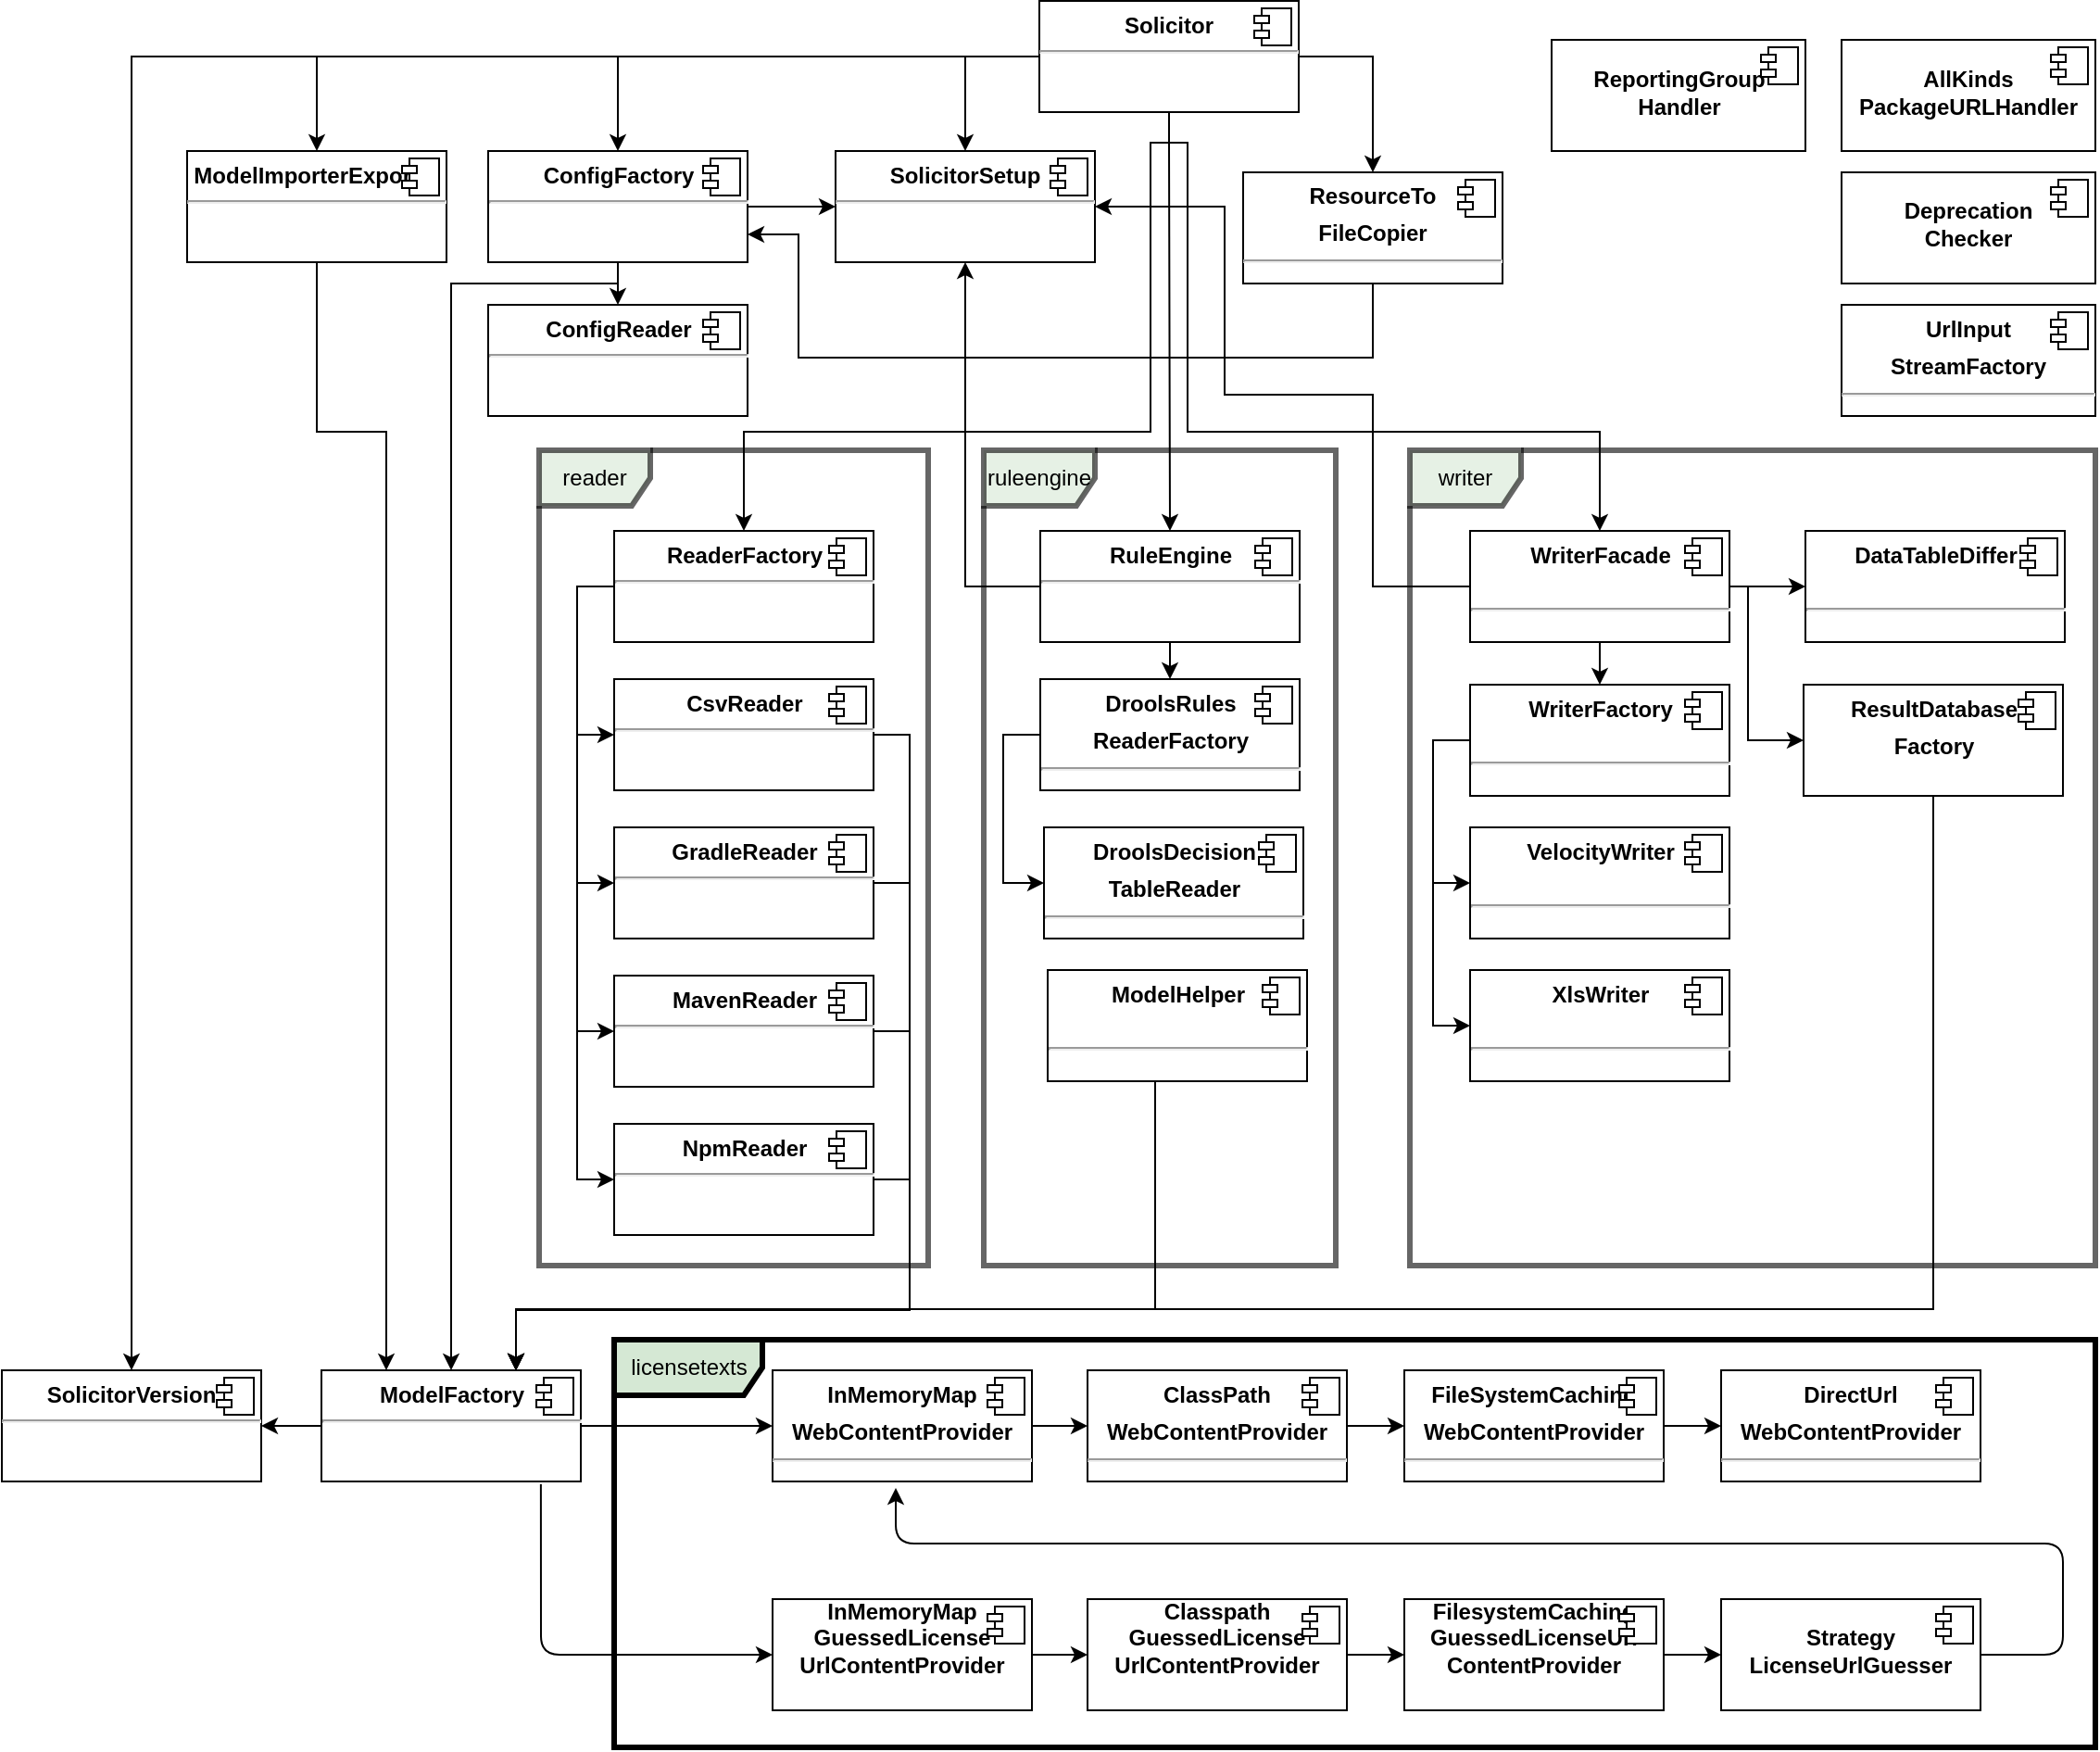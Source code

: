 <mxfile version="24.7.8">
  <diagram id="d-dk45kshJez7QyFLIaU" name="Page-1">
    <mxGraphModel dx="1434" dy="836" grid="1" gridSize="10" guides="1" tooltips="1" connect="1" arrows="1" fold="1" page="1" pageScale="1" pageWidth="1169" pageHeight="827" math="0" shadow="0">
      <root>
        <mxCell id="0" />
        <mxCell id="1" parent="0" />
        <mxCell id="Q7E9GpuZRZKX_aVkgj14-14" value="licensetexts" style="shape=umlFrame;whiteSpace=wrap;html=1;strokeWidth=3;width=80;height=30;fillColor=#D5E8D4" parent="1" vertex="1">
          <mxGeometry x="350.5" y="730" width="799.5" height="220" as="geometry" />
        </mxCell>
        <mxCell id="g61Bc657mv9JkBtAd2AT-109" value="ruleengine" style="shape=umlFrame;whiteSpace=wrap;html=1;fillColor=#D5E8D4;opacity=60;strokeWidth=3;" parent="1" vertex="1">
          <mxGeometry x="550" y="250" width="190" height="440" as="geometry" />
        </mxCell>
        <mxCell id="g61Bc657mv9JkBtAd2AT-108" value="reader" style="shape=umlFrame;whiteSpace=wrap;html=1;fillColor=#D5E8D4;opacity=60;strokeWidth=3;" parent="1" vertex="1">
          <mxGeometry x="310" y="250" width="210" height="440" as="geometry" />
        </mxCell>
        <mxCell id="g61Bc657mv9JkBtAd2AT-72" style="edgeStyle=orthogonalEdgeStyle;rounded=0;orthogonalLoop=1;jettySize=auto;html=1;" parent="1" source="g61Bc657mv9JkBtAd2AT-1" target="g61Bc657mv9JkBtAd2AT-19" edge="1">
          <mxGeometry relative="1" as="geometry" />
        </mxCell>
        <mxCell id="g61Bc657mv9JkBtAd2AT-74" style="edgeStyle=orthogonalEdgeStyle;rounded=0;orthogonalLoop=1;jettySize=auto;html=1;" parent="1" source="g61Bc657mv9JkBtAd2AT-1" target="g61Bc657mv9JkBtAd2AT-9" edge="1">
          <mxGeometry relative="1" as="geometry">
            <Array as="points">
              <mxPoint x="760" y="38" />
            </Array>
          </mxGeometry>
        </mxCell>
        <mxCell id="g61Bc657mv9JkBtAd2AT-75" style="edgeStyle=orthogonalEdgeStyle;rounded=0;orthogonalLoop=1;jettySize=auto;html=1;exitX=0.5;exitY=1;exitDx=0;exitDy=0;entryX=0.5;entryY=0;entryDx=0;entryDy=0;" parent="1" source="g61Bc657mv9JkBtAd2AT-1" target="g61Bc657mv9JkBtAd2AT-54" edge="1">
          <mxGeometry relative="1" as="geometry">
            <Array as="points">
              <mxPoint x="660" y="84" />
              <mxPoint x="660" y="240" />
              <mxPoint x="883" y="240" />
            </Array>
          </mxGeometry>
        </mxCell>
        <mxCell id="g61Bc657mv9JkBtAd2AT-76" style="edgeStyle=orthogonalEdgeStyle;rounded=0;orthogonalLoop=1;jettySize=auto;html=1;exitX=0.5;exitY=1;exitDx=0;exitDy=0;entryX=0.5;entryY=0;entryDx=0;entryDy=0;" parent="1" source="g61Bc657mv9JkBtAd2AT-1" target="g61Bc657mv9JkBtAd2AT-38" edge="1">
          <mxGeometry relative="1" as="geometry">
            <Array as="points">
              <mxPoint x="651" y="84" />
            </Array>
          </mxGeometry>
        </mxCell>
        <mxCell id="g61Bc657mv9JkBtAd2AT-78" style="edgeStyle=orthogonalEdgeStyle;rounded=0;orthogonalLoop=1;jettySize=auto;html=1;exitX=0;exitY=0.5;exitDx=0;exitDy=0;entryX=0.5;entryY=0;entryDx=0;entryDy=0;" parent="1" source="g61Bc657mv9JkBtAd2AT-1" target="g61Bc657mv9JkBtAd2AT-5" edge="1">
          <mxGeometry relative="1" as="geometry">
            <Array as="points">
              <mxPoint x="90" y="38" />
            </Array>
          </mxGeometry>
        </mxCell>
        <mxCell id="g61Bc657mv9JkBtAd2AT-79" style="edgeStyle=orthogonalEdgeStyle;rounded=0;orthogonalLoop=1;jettySize=auto;html=1;exitX=0;exitY=0.5;exitDx=0;exitDy=0;" parent="1" source="g61Bc657mv9JkBtAd2AT-1" target="g61Bc657mv9JkBtAd2AT-21" edge="1">
          <mxGeometry relative="1" as="geometry" />
        </mxCell>
        <mxCell id="g61Bc657mv9JkBtAd2AT-80" style="edgeStyle=orthogonalEdgeStyle;rounded=0;orthogonalLoop=1;jettySize=auto;html=1;exitX=0;exitY=0.5;exitDx=0;exitDy=0;entryX=0.5;entryY=0;entryDx=0;entryDy=0;" parent="1" source="g61Bc657mv9JkBtAd2AT-1" target="g61Bc657mv9JkBtAd2AT-3" edge="1">
          <mxGeometry relative="1" as="geometry" />
        </mxCell>
        <mxCell id="g61Bc657mv9JkBtAd2AT-81" style="edgeStyle=orthogonalEdgeStyle;rounded=0;orthogonalLoop=1;jettySize=auto;html=1;exitX=0.5;exitY=1;exitDx=0;exitDy=0;entryX=0.5;entryY=0;entryDx=0;entryDy=0;" parent="1" source="g61Bc657mv9JkBtAd2AT-1" target="g61Bc657mv9JkBtAd2AT-26" edge="1">
          <mxGeometry relative="1" as="geometry">
            <Array as="points">
              <mxPoint x="640" y="84" />
              <mxPoint x="640" y="240" />
              <mxPoint x="421" y="240" />
            </Array>
          </mxGeometry>
        </mxCell>
        <mxCell id="g61Bc657mv9JkBtAd2AT-1" value="&lt;p style=&quot;margin: 0px ; margin-top: 6px ; text-align: center&quot;&gt;&lt;b&gt;Solicitor&lt;/b&gt;&lt;/p&gt;&lt;hr&gt;" style="align=left;overflow=fill;html=1;rotation=0;" parent="1" vertex="1">
          <mxGeometry x="580" y="7.5" width="140" height="60" as="geometry" />
        </mxCell>
        <mxCell id="g61Bc657mv9JkBtAd2AT-2" value="" style="shape=component;jettyWidth=8;jettyHeight=4;" parent="g61Bc657mv9JkBtAd2AT-1" vertex="1">
          <mxGeometry x="1" width="20" height="20" relative="1" as="geometry">
            <mxPoint x="-24" y="4" as="offset" />
          </mxGeometry>
        </mxCell>
        <mxCell id="g61Bc657mv9JkBtAd2AT-3" value="&lt;p style=&quot;margin: 0px ; margin-top: 6px ; text-align: center&quot;&gt;&lt;b&gt;SolicitorSetup&lt;/b&gt;&lt;/p&gt;&lt;hr&gt;" style="align=left;overflow=fill;html=1;rotation=0;" parent="1" vertex="1">
          <mxGeometry x="470" y="88.5" width="140" height="60" as="geometry" />
        </mxCell>
        <mxCell id="g61Bc657mv9JkBtAd2AT-4" value="" style="shape=component;jettyWidth=8;jettyHeight=4;" parent="g61Bc657mv9JkBtAd2AT-3" vertex="1">
          <mxGeometry x="1" width="20" height="20" relative="1" as="geometry">
            <mxPoint x="-24" y="4" as="offset" />
          </mxGeometry>
        </mxCell>
        <mxCell id="g61Bc657mv9JkBtAd2AT-5" value="&lt;p style=&quot;margin: 0px ; margin-top: 6px ; text-align: center&quot;&gt;&lt;b&gt;SolicitorVersion&lt;/b&gt;&lt;/p&gt;&lt;hr&gt;" style="align=left;overflow=fill;html=1;rotation=0;" parent="1" vertex="1">
          <mxGeometry x="20" y="746.5" width="140" height="60" as="geometry" />
        </mxCell>
        <mxCell id="g61Bc657mv9JkBtAd2AT-6" value="" style="shape=component;jettyWidth=8;jettyHeight=4;" parent="g61Bc657mv9JkBtAd2AT-5" vertex="1">
          <mxGeometry x="1" width="20" height="20" relative="1" as="geometry">
            <mxPoint x="-24" y="4" as="offset" />
          </mxGeometry>
        </mxCell>
        <mxCell id="g61Bc657mv9JkBtAd2AT-7" value="&lt;p style=&quot;margin: 0px ; margin-top: 6px ; text-align: center&quot;&gt;&lt;b&gt;UrlInput&lt;/b&gt;&lt;/p&gt;&lt;p style=&quot;margin: 0px ; margin-top: 6px ; text-align: center&quot;&gt;&lt;b&gt;StreamFactory&lt;/b&gt;&lt;br&gt;&lt;/p&gt;&lt;hr&gt;" style="align=left;overflow=fill;html=1;rotation=0;" parent="1" vertex="1">
          <mxGeometry x="1013" y="171.5" width="137" height="60" as="geometry" />
        </mxCell>
        <mxCell id="g61Bc657mv9JkBtAd2AT-8" value="" style="shape=component;jettyWidth=8;jettyHeight=4;" parent="g61Bc657mv9JkBtAd2AT-7" vertex="1">
          <mxGeometry x="1" width="20" height="20" relative="1" as="geometry">
            <mxPoint x="-24" y="4" as="offset" />
          </mxGeometry>
        </mxCell>
        <mxCell id="y1jHL_44-HksRpUdbyhA-1" style="edgeStyle=orthogonalEdgeStyle;rounded=0;orthogonalLoop=1;jettySize=auto;html=1;exitX=0.5;exitY=1;exitDx=0;exitDy=0;entryX=1;entryY=0.75;entryDx=0;entryDy=0;" parent="1" source="g61Bc657mv9JkBtAd2AT-9" target="g61Bc657mv9JkBtAd2AT-21" edge="1">
          <mxGeometry relative="1" as="geometry">
            <Array as="points">
              <mxPoint x="760" y="200" />
              <mxPoint x="450" y="200" />
              <mxPoint x="450" y="134" />
            </Array>
          </mxGeometry>
        </mxCell>
        <mxCell id="g61Bc657mv9JkBtAd2AT-9" value="&lt;p style=&quot;margin: 0px ; margin-top: 6px ; text-align: center&quot;&gt;&lt;b&gt;ResourceTo&lt;/b&gt;&lt;/p&gt;&lt;p style=&quot;margin: 0px ; margin-top: 6px ; text-align: center&quot;&gt;&lt;b&gt;FileCopier&lt;/b&gt;&lt;br&gt;&lt;/p&gt;&lt;hr&gt;" style="align=left;overflow=fill;html=1;rotation=0;" parent="1" vertex="1">
          <mxGeometry x="690" y="100" width="140" height="60" as="geometry" />
        </mxCell>
        <mxCell id="g61Bc657mv9JkBtAd2AT-10" value="" style="shape=component;jettyWidth=8;jettyHeight=4;" parent="g61Bc657mv9JkBtAd2AT-9" vertex="1">
          <mxGeometry x="1" width="20" height="20" relative="1" as="geometry">
            <mxPoint x="-24" y="4" as="offset" />
          </mxGeometry>
        </mxCell>
        <mxCell id="g61Bc657mv9JkBtAd2AT-88" style="edgeStyle=orthogonalEdgeStyle;rounded=0;orthogonalLoop=1;jettySize=auto;html=1;exitX=1;exitY=0.5;exitDx=0;exitDy=0;entryX=0;entryY=0.5;entryDx=0;entryDy=0;" parent="1" source="g61Bc657mv9JkBtAd2AT-11" target="g61Bc657mv9JkBtAd2AT-15" edge="1">
          <mxGeometry relative="1" as="geometry" />
        </mxCell>
        <mxCell id="g61Bc657mv9JkBtAd2AT-11" value="&lt;p style=&quot;margin: 0px ; margin-top: 6px ; text-align: center&quot;&gt;&lt;b&gt;ClassPath&lt;/b&gt;&lt;/p&gt;&lt;p style=&quot;margin: 0px ; margin-top: 6px ; text-align: center&quot;&gt;&lt;b&gt;WebContentProvider&lt;/b&gt;&lt;br&gt;&lt;/p&gt;&lt;hr&gt;" style="align=left;overflow=fill;html=1;rotation=0;" parent="1" vertex="1">
          <mxGeometry x="606" y="746.5" width="140" height="60" as="geometry" />
        </mxCell>
        <mxCell id="g61Bc657mv9JkBtAd2AT-12" value="" style="shape=component;jettyWidth=8;jettyHeight=4;" parent="g61Bc657mv9JkBtAd2AT-11" vertex="1">
          <mxGeometry x="1" width="20" height="20" relative="1" as="geometry">
            <mxPoint x="-24" y="4" as="offset" />
          </mxGeometry>
        </mxCell>
        <mxCell id="g61Bc657mv9JkBtAd2AT-13" value="&lt;p style=&quot;margin: 0px ; margin-top: 6px ; text-align: center&quot;&gt;&lt;b&gt;DirectUrl&lt;/b&gt;&lt;/p&gt;&lt;p style=&quot;margin: 0px ; margin-top: 6px ; text-align: center&quot;&gt;&lt;b&gt;WebContentProvider&lt;/b&gt;&lt;br&gt;&lt;/p&gt;&lt;hr&gt;" style="align=left;overflow=fill;html=1;rotation=0;" parent="1" vertex="1">
          <mxGeometry x="948" y="746.5" width="140" height="60" as="geometry" />
        </mxCell>
        <mxCell id="g61Bc657mv9JkBtAd2AT-14" value="" style="shape=component;jettyWidth=8;jettyHeight=4;" parent="g61Bc657mv9JkBtAd2AT-13" vertex="1">
          <mxGeometry x="1" width="20" height="20" relative="1" as="geometry">
            <mxPoint x="-24" y="4" as="offset" />
          </mxGeometry>
        </mxCell>
        <mxCell id="g61Bc657mv9JkBtAd2AT-89" style="edgeStyle=orthogonalEdgeStyle;rounded=0;orthogonalLoop=1;jettySize=auto;html=1;exitX=1;exitY=0.5;exitDx=0;exitDy=0;entryX=0;entryY=0.5;entryDx=0;entryDy=0;" parent="1" source="g61Bc657mv9JkBtAd2AT-15" target="g61Bc657mv9JkBtAd2AT-13" edge="1">
          <mxGeometry relative="1" as="geometry" />
        </mxCell>
        <mxCell id="g61Bc657mv9JkBtAd2AT-15" value="&lt;p style=&quot;margin: 0px ; margin-top: 6px ; text-align: center&quot;&gt;&lt;b&gt;FileSystemCaching&lt;/b&gt;&lt;/p&gt;&lt;p style=&quot;margin: 0px ; margin-top: 6px ; text-align: center&quot;&gt;&lt;b&gt;WebContentProvider&lt;/b&gt;&lt;br&gt;&lt;/p&gt;&lt;hr&gt;" style="align=left;overflow=fill;html=1;rotation=0;" parent="1" vertex="1">
          <mxGeometry x="777" y="746.5" width="140" height="60" as="geometry" />
        </mxCell>
        <mxCell id="g61Bc657mv9JkBtAd2AT-16" value="" style="shape=component;jettyWidth=8;jettyHeight=4;" parent="g61Bc657mv9JkBtAd2AT-15" vertex="1">
          <mxGeometry x="1" width="20" height="20" relative="1" as="geometry">
            <mxPoint x="-24" y="4" as="offset" />
          </mxGeometry>
        </mxCell>
        <mxCell id="g61Bc657mv9JkBtAd2AT-87" style="edgeStyle=orthogonalEdgeStyle;rounded=0;orthogonalLoop=1;jettySize=auto;html=1;exitX=1;exitY=0.5;exitDx=0;exitDy=0;entryX=0;entryY=0.5;entryDx=0;entryDy=0;" parent="1" source="g61Bc657mv9JkBtAd2AT-17" target="g61Bc657mv9JkBtAd2AT-11" edge="1">
          <mxGeometry relative="1" as="geometry" />
        </mxCell>
        <mxCell id="g61Bc657mv9JkBtAd2AT-17" value="&lt;p style=&quot;margin: 0px ; margin-top: 6px ; text-align: center&quot;&gt;&lt;b&gt;InMemoryMap&lt;/b&gt;&lt;/p&gt;&lt;p style=&quot;margin: 0px ; margin-top: 6px ; text-align: center&quot;&gt;&lt;b&gt;WebContentProvider&lt;/b&gt;&lt;br&gt;&lt;/p&gt;&lt;hr&gt;" style="align=left;overflow=fill;html=1;rotation=0;" parent="1" vertex="1">
          <mxGeometry x="436" y="746.5" width="140" height="60" as="geometry" />
        </mxCell>
        <mxCell id="g61Bc657mv9JkBtAd2AT-18" value="" style="shape=component;jettyWidth=8;jettyHeight=4;" parent="g61Bc657mv9JkBtAd2AT-17" vertex="1">
          <mxGeometry x="1" width="20" height="20" relative="1" as="geometry">
            <mxPoint x="-24" y="4" as="offset" />
          </mxGeometry>
        </mxCell>
        <mxCell id="g61Bc657mv9JkBtAd2AT-71" style="edgeStyle=orthogonalEdgeStyle;rounded=0;orthogonalLoop=1;jettySize=auto;html=1;exitX=0.5;exitY=1;exitDx=0;exitDy=0;entryX=0.25;entryY=0;entryDx=0;entryDy=0;" parent="1" source="g61Bc657mv9JkBtAd2AT-19" target="g61Bc657mv9JkBtAd2AT-24" edge="1">
          <mxGeometry relative="1" as="geometry">
            <Array as="points">
              <mxPoint x="190" y="240" />
              <mxPoint x="228" y="240" />
            </Array>
          </mxGeometry>
        </mxCell>
        <mxCell id="g61Bc657mv9JkBtAd2AT-19" value="&lt;p style=&quot;margin: 0px ; margin-top: 6px ; text-align: center&quot;&gt;&lt;b&gt;ModelImporterExporter&lt;/b&gt;&lt;/p&gt;&lt;hr&gt;" style="align=left;overflow=fill;html=1;rotation=0;" parent="1" vertex="1">
          <mxGeometry x="120" y="88.5" width="140" height="60" as="geometry" />
        </mxCell>
        <mxCell id="g61Bc657mv9JkBtAd2AT-20" value="" style="shape=component;jettyWidth=8;jettyHeight=4;" parent="g61Bc657mv9JkBtAd2AT-19" vertex="1">
          <mxGeometry x="1" width="20" height="20" relative="1" as="geometry">
            <mxPoint x="-24" y="4" as="offset" />
          </mxGeometry>
        </mxCell>
        <mxCell id="g61Bc657mv9JkBtAd2AT-90" style="edgeStyle=orthogonalEdgeStyle;rounded=0;orthogonalLoop=1;jettySize=auto;html=1;exitX=0.5;exitY=1;exitDx=0;exitDy=0;entryX=0.5;entryY=0;entryDx=0;entryDy=0;" parent="1" source="g61Bc657mv9JkBtAd2AT-21" target="g61Bc657mv9JkBtAd2AT-24" edge="1">
          <mxGeometry relative="1" as="geometry">
            <Array as="points">
              <mxPoint x="353" y="160" />
              <mxPoint x="263" y="160" />
            </Array>
          </mxGeometry>
        </mxCell>
        <mxCell id="g61Bc657mv9JkBtAd2AT-102" style="edgeStyle=orthogonalEdgeStyle;rounded=0;orthogonalLoop=1;jettySize=auto;html=1;exitX=1;exitY=0.5;exitDx=0;exitDy=0;entryX=0;entryY=0.5;entryDx=0;entryDy=0;" parent="1" source="g61Bc657mv9JkBtAd2AT-21" target="g61Bc657mv9JkBtAd2AT-3" edge="1">
          <mxGeometry relative="1" as="geometry" />
        </mxCell>
        <mxCell id="E12I5hy7IiAWHUOPnKXT-3" style="edgeStyle=orthogonalEdgeStyle;rounded=0;orthogonalLoop=1;jettySize=auto;html=1;exitX=0.5;exitY=1;exitDx=0;exitDy=0;entryX=0.5;entryY=0;entryDx=0;entryDy=0;" parent="1" source="g61Bc657mv9JkBtAd2AT-21" target="E12I5hy7IiAWHUOPnKXT-1" edge="1">
          <mxGeometry relative="1" as="geometry">
            <Array as="points">
              <mxPoint x="353" y="170" />
              <mxPoint x="353" y="170" />
            </Array>
          </mxGeometry>
        </mxCell>
        <mxCell id="g61Bc657mv9JkBtAd2AT-21" value="&lt;p style=&quot;margin: 0px ; margin-top: 6px ; text-align: center&quot;&gt;&lt;b&gt;ConfigFactory&lt;/b&gt;&lt;/p&gt;&lt;hr&gt;" style="align=left;overflow=fill;html=1;rotation=0;" parent="1" vertex="1">
          <mxGeometry x="282.5" y="88.5" width="140" height="60" as="geometry" />
        </mxCell>
        <mxCell id="g61Bc657mv9JkBtAd2AT-22" value="" style="shape=component;jettyWidth=8;jettyHeight=4;" parent="g61Bc657mv9JkBtAd2AT-21" vertex="1">
          <mxGeometry x="1" width="20" height="20" relative="1" as="geometry">
            <mxPoint x="-24" y="4" as="offset" />
          </mxGeometry>
        </mxCell>
        <mxCell id="g61Bc657mv9JkBtAd2AT-86" style="edgeStyle=orthogonalEdgeStyle;rounded=0;orthogonalLoop=1;jettySize=auto;html=1;exitX=1;exitY=0.5;exitDx=0;exitDy=0;entryX=0;entryY=0.5;entryDx=0;entryDy=0;" parent="1" source="g61Bc657mv9JkBtAd2AT-24" target="g61Bc657mv9JkBtAd2AT-17" edge="1">
          <mxGeometry relative="1" as="geometry" />
        </mxCell>
        <mxCell id="g61Bc657mv9JkBtAd2AT-101" style="edgeStyle=orthogonalEdgeStyle;rounded=0;orthogonalLoop=1;jettySize=auto;html=1;exitX=0;exitY=0.5;exitDx=0;exitDy=0;entryX=1;entryY=0.5;entryDx=0;entryDy=0;" parent="1" source="g61Bc657mv9JkBtAd2AT-24" target="g61Bc657mv9JkBtAd2AT-5" edge="1">
          <mxGeometry relative="1" as="geometry" />
        </mxCell>
        <mxCell id="g61Bc657mv9JkBtAd2AT-24" value="&lt;p style=&quot;margin: 0px ; margin-top: 6px ; text-align: center&quot;&gt;&lt;b&gt;ModelFactory&lt;/b&gt;&lt;/p&gt;&lt;hr&gt;" style="align=left;overflow=fill;html=1;rotation=0;" parent="1" vertex="1">
          <mxGeometry x="192.5" y="746.5" width="140" height="60" as="geometry" />
        </mxCell>
        <mxCell id="g61Bc657mv9JkBtAd2AT-25" value="" style="shape=component;jettyWidth=8;jettyHeight=4;" parent="g61Bc657mv9JkBtAd2AT-24" vertex="1">
          <mxGeometry x="1" width="20" height="20" relative="1" as="geometry">
            <mxPoint x="-24" y="4" as="offset" />
          </mxGeometry>
        </mxCell>
        <mxCell id="g61Bc657mv9JkBtAd2AT-57" style="edgeStyle=orthogonalEdgeStyle;rounded=0;orthogonalLoop=1;jettySize=auto;html=1;exitX=0;exitY=0.5;exitDx=0;exitDy=0;entryX=0;entryY=0.5;entryDx=0;entryDy=0;" parent="1" source="g61Bc657mv9JkBtAd2AT-26" target="g61Bc657mv9JkBtAd2AT-28" edge="1">
          <mxGeometry relative="1" as="geometry" />
        </mxCell>
        <mxCell id="g61Bc657mv9JkBtAd2AT-59" style="edgeStyle=orthogonalEdgeStyle;rounded=0;orthogonalLoop=1;jettySize=auto;html=1;exitX=0;exitY=0.5;exitDx=0;exitDy=0;entryX=0;entryY=0.5;entryDx=0;entryDy=0;" parent="1" source="g61Bc657mv9JkBtAd2AT-26" target="g61Bc657mv9JkBtAd2AT-30" edge="1">
          <mxGeometry relative="1" as="geometry" />
        </mxCell>
        <mxCell id="g61Bc657mv9JkBtAd2AT-60" style="edgeStyle=orthogonalEdgeStyle;rounded=0;orthogonalLoop=1;jettySize=auto;html=1;exitX=0;exitY=0.5;exitDx=0;exitDy=0;entryX=0;entryY=0.5;entryDx=0;entryDy=0;" parent="1" source="g61Bc657mv9JkBtAd2AT-26" target="g61Bc657mv9JkBtAd2AT-32" edge="1">
          <mxGeometry relative="1" as="geometry" />
        </mxCell>
        <mxCell id="g61Bc657mv9JkBtAd2AT-61" style="edgeStyle=orthogonalEdgeStyle;rounded=0;orthogonalLoop=1;jettySize=auto;html=1;exitX=0;exitY=0.5;exitDx=0;exitDy=0;entryX=0;entryY=0.5;entryDx=0;entryDy=0;" parent="1" source="g61Bc657mv9JkBtAd2AT-26" target="g61Bc657mv9JkBtAd2AT-34" edge="1">
          <mxGeometry relative="1" as="geometry" />
        </mxCell>
        <mxCell id="g61Bc657mv9JkBtAd2AT-26" value="&lt;p style=&quot;margin: 0px ; margin-top: 6px ; text-align: center&quot;&gt;&lt;b&gt;ReaderFactory&lt;/b&gt;&lt;/p&gt;&lt;hr&gt;" style="align=left;overflow=fill;html=1;rotation=0;" parent="1" vertex="1">
          <mxGeometry x="350.5" y="293.5" width="140" height="60" as="geometry" />
        </mxCell>
        <mxCell id="g61Bc657mv9JkBtAd2AT-27" value="" style="shape=component;jettyWidth=8;jettyHeight=4;" parent="g61Bc657mv9JkBtAd2AT-26" vertex="1">
          <mxGeometry x="1" width="20" height="20" relative="1" as="geometry">
            <mxPoint x="-24" y="4" as="offset" />
          </mxGeometry>
        </mxCell>
        <mxCell id="g61Bc657mv9JkBtAd2AT-95" style="edgeStyle=orthogonalEdgeStyle;rounded=0;orthogonalLoop=1;jettySize=auto;html=1;exitX=1;exitY=0.5;exitDx=0;exitDy=0;entryX=0.75;entryY=0;entryDx=0;entryDy=0;" parent="1" source="g61Bc657mv9JkBtAd2AT-28" target="g61Bc657mv9JkBtAd2AT-24" edge="1">
          <mxGeometry relative="1" as="geometry">
            <Array as="points">
              <mxPoint x="510" y="404" />
              <mxPoint x="510" y="714" />
              <mxPoint x="298" y="714" />
            </Array>
          </mxGeometry>
        </mxCell>
        <mxCell id="g61Bc657mv9JkBtAd2AT-28" value="&lt;p style=&quot;margin: 0px ; margin-top: 6px ; text-align: center&quot;&gt;&lt;b&gt;CsvReader&lt;/b&gt;&lt;/p&gt;&lt;hr&gt;" style="align=left;overflow=fill;html=1;rotation=0;" parent="1" vertex="1">
          <mxGeometry x="350.5" y="373.5" width="140" height="60" as="geometry" />
        </mxCell>
        <mxCell id="g61Bc657mv9JkBtAd2AT-29" value="" style="shape=component;jettyWidth=8;jettyHeight=4;" parent="g61Bc657mv9JkBtAd2AT-28" vertex="1">
          <mxGeometry x="1" width="20" height="20" relative="1" as="geometry">
            <mxPoint x="-24" y="4" as="offset" />
          </mxGeometry>
        </mxCell>
        <mxCell id="g61Bc657mv9JkBtAd2AT-96" style="edgeStyle=orthogonalEdgeStyle;rounded=0;orthogonalLoop=1;jettySize=auto;html=1;exitX=1;exitY=0.5;exitDx=0;exitDy=0;entryX=0.75;entryY=0;entryDx=0;entryDy=0;" parent="1" source="g61Bc657mv9JkBtAd2AT-30" target="g61Bc657mv9JkBtAd2AT-24" edge="1">
          <mxGeometry relative="1" as="geometry">
            <Array as="points">
              <mxPoint x="510" y="484" />
              <mxPoint x="510" y="714" />
              <mxPoint x="298" y="714" />
            </Array>
          </mxGeometry>
        </mxCell>
        <mxCell id="g61Bc657mv9JkBtAd2AT-30" value="&lt;p style=&quot;margin: 0px ; margin-top: 6px ; text-align: center&quot;&gt;&lt;b&gt;GradleReader&lt;/b&gt;&lt;/p&gt;&lt;hr&gt;" style="align=left;overflow=fill;html=1;rotation=0;" parent="1" vertex="1">
          <mxGeometry x="350.5" y="453.5" width="140" height="60" as="geometry" />
        </mxCell>
        <mxCell id="g61Bc657mv9JkBtAd2AT-31" value="" style="shape=component;jettyWidth=8;jettyHeight=4;" parent="g61Bc657mv9JkBtAd2AT-30" vertex="1">
          <mxGeometry x="1" width="20" height="20" relative="1" as="geometry">
            <mxPoint x="-24" y="4" as="offset" />
          </mxGeometry>
        </mxCell>
        <mxCell id="g61Bc657mv9JkBtAd2AT-97" style="edgeStyle=orthogonalEdgeStyle;rounded=0;orthogonalLoop=1;jettySize=auto;html=1;exitX=1;exitY=0.5;exitDx=0;exitDy=0;entryX=0.75;entryY=0;entryDx=0;entryDy=0;" parent="1" source="g61Bc657mv9JkBtAd2AT-32" target="g61Bc657mv9JkBtAd2AT-24" edge="1">
          <mxGeometry relative="1" as="geometry">
            <Array as="points">
              <mxPoint x="510" y="564" />
              <mxPoint x="510" y="714" />
              <mxPoint x="298" y="714" />
            </Array>
          </mxGeometry>
        </mxCell>
        <mxCell id="g61Bc657mv9JkBtAd2AT-32" value="&lt;p style=&quot;margin: 0px ; margin-top: 6px ; text-align: center&quot;&gt;&lt;b&gt;MavenReader&lt;/b&gt;&lt;/p&gt;&lt;hr&gt;" style="align=left;overflow=fill;html=1;rotation=0;" parent="1" vertex="1">
          <mxGeometry x="350.5" y="533.5" width="140" height="60" as="geometry" />
        </mxCell>
        <mxCell id="g61Bc657mv9JkBtAd2AT-33" value="" style="shape=component;jettyWidth=8;jettyHeight=4;" parent="g61Bc657mv9JkBtAd2AT-32" vertex="1">
          <mxGeometry x="1" width="20" height="20" relative="1" as="geometry">
            <mxPoint x="-24" y="4" as="offset" />
          </mxGeometry>
        </mxCell>
        <mxCell id="g61Bc657mv9JkBtAd2AT-98" style="edgeStyle=orthogonalEdgeStyle;rounded=0;orthogonalLoop=1;jettySize=auto;html=1;exitX=1;exitY=0.5;exitDx=0;exitDy=0;entryX=0.75;entryY=0;entryDx=0;entryDy=0;" parent="1" source="g61Bc657mv9JkBtAd2AT-34" target="g61Bc657mv9JkBtAd2AT-24" edge="1">
          <mxGeometry relative="1" as="geometry">
            <Array as="points">
              <mxPoint x="510" y="644" />
              <mxPoint x="510" y="714" />
              <mxPoint x="298" y="714" />
            </Array>
          </mxGeometry>
        </mxCell>
        <mxCell id="g61Bc657mv9JkBtAd2AT-34" value="&lt;p style=&quot;margin: 0px ; margin-top: 6px ; text-align: center&quot;&gt;&lt;b&gt;NpmReader&lt;/b&gt;&lt;/p&gt;&lt;hr&gt;" style="align=left;overflow=fill;html=1;rotation=0;" parent="1" vertex="1">
          <mxGeometry x="350.5" y="613.5" width="140" height="60" as="geometry" />
        </mxCell>
        <mxCell id="g61Bc657mv9JkBtAd2AT-35" value="" style="shape=component;jettyWidth=8;jettyHeight=4;" parent="g61Bc657mv9JkBtAd2AT-34" vertex="1">
          <mxGeometry x="1" width="20" height="20" relative="1" as="geometry">
            <mxPoint x="-24" y="4" as="offset" />
          </mxGeometry>
        </mxCell>
        <mxCell id="g61Bc657mv9JkBtAd2AT-36" value="&lt;p style=&quot;margin: 0px ; margin-top: 6px ; text-align: center&quot;&gt;&lt;b&gt;DroolsDecision&lt;/b&gt;&lt;/p&gt;&lt;p style=&quot;margin: 0px ; margin-top: 6px ; text-align: center&quot;&gt;&lt;b&gt;TableReader&lt;/b&gt;&lt;/p&gt;&lt;hr&gt;" style="align=left;overflow=fill;html=1;rotation=0;" parent="1" vertex="1">
          <mxGeometry x="582.5" y="453.5" width="140" height="60" as="geometry" />
        </mxCell>
        <mxCell id="g61Bc657mv9JkBtAd2AT-37" value="" style="shape=component;jettyWidth=8;jettyHeight=4;" parent="g61Bc657mv9JkBtAd2AT-36" vertex="1">
          <mxGeometry x="1" width="20" height="20" relative="1" as="geometry">
            <mxPoint x="-24" y="4" as="offset" />
          </mxGeometry>
        </mxCell>
        <mxCell id="g61Bc657mv9JkBtAd2AT-70" style="edgeStyle=orthogonalEdgeStyle;rounded=0;orthogonalLoop=1;jettySize=auto;html=1;exitX=0.5;exitY=1;exitDx=0;exitDy=0;entryX=0.5;entryY=0;entryDx=0;entryDy=0;" parent="1" source="g61Bc657mv9JkBtAd2AT-38" target="g61Bc657mv9JkBtAd2AT-40" edge="1">
          <mxGeometry relative="1" as="geometry" />
        </mxCell>
        <mxCell id="g61Bc657mv9JkBtAd2AT-103" style="edgeStyle=orthogonalEdgeStyle;rounded=0;orthogonalLoop=1;jettySize=auto;html=1;exitX=0;exitY=0.5;exitDx=0;exitDy=0;entryX=0.5;entryY=1;entryDx=0;entryDy=0;" parent="1" source="g61Bc657mv9JkBtAd2AT-38" target="g61Bc657mv9JkBtAd2AT-3" edge="1">
          <mxGeometry relative="1" as="geometry" />
        </mxCell>
        <mxCell id="g61Bc657mv9JkBtAd2AT-38" value="&lt;p style=&quot;margin: 0px ; margin-top: 6px ; text-align: center&quot;&gt;&lt;b&gt;RuleEngine&lt;/b&gt;&lt;/p&gt;&lt;hr&gt;" style="align=left;overflow=fill;html=1;rotation=0;" parent="1" vertex="1">
          <mxGeometry x="580.5" y="293.5" width="140" height="60" as="geometry" />
        </mxCell>
        <mxCell id="g61Bc657mv9JkBtAd2AT-39" value="" style="shape=component;jettyWidth=8;jettyHeight=4;" parent="g61Bc657mv9JkBtAd2AT-38" vertex="1">
          <mxGeometry x="1" width="20" height="20" relative="1" as="geometry">
            <mxPoint x="-24" y="4" as="offset" />
          </mxGeometry>
        </mxCell>
        <mxCell id="g61Bc657mv9JkBtAd2AT-69" style="edgeStyle=orthogonalEdgeStyle;rounded=0;orthogonalLoop=1;jettySize=auto;html=1;exitX=0;exitY=0.5;exitDx=0;exitDy=0;entryX=0;entryY=0.5;entryDx=0;entryDy=0;" parent="1" source="g61Bc657mv9JkBtAd2AT-40" target="g61Bc657mv9JkBtAd2AT-36" edge="1">
          <mxGeometry relative="1" as="geometry" />
        </mxCell>
        <mxCell id="g61Bc657mv9JkBtAd2AT-40" value="&lt;p style=&quot;margin: 0px ; margin-top: 6px ; text-align: center&quot;&gt;&lt;b&gt;DroolsRules&lt;/b&gt;&lt;/p&gt;&lt;p style=&quot;margin: 0px ; margin-top: 6px ; text-align: center&quot;&gt;&lt;b&gt;ReaderFactory&lt;/b&gt;&lt;/p&gt;&lt;hr&gt;" style="align=left;overflow=fill;html=1;rotation=0;" parent="1" vertex="1">
          <mxGeometry x="580.5" y="373.5" width="140" height="60" as="geometry" />
        </mxCell>
        <mxCell id="g61Bc657mv9JkBtAd2AT-41" value="" style="shape=component;jettyWidth=8;jettyHeight=4;" parent="g61Bc657mv9JkBtAd2AT-40" vertex="1">
          <mxGeometry x="1" width="20" height="20" relative="1" as="geometry">
            <mxPoint x="-24" y="4" as="offset" />
          </mxGeometry>
        </mxCell>
        <mxCell id="g61Bc657mv9JkBtAd2AT-99" style="edgeStyle=orthogonalEdgeStyle;rounded=0;orthogonalLoop=1;jettySize=auto;html=1;exitX=0.5;exitY=1;exitDx=0;exitDy=0;entryX=0.75;entryY=0;entryDx=0;entryDy=0;" parent="1" source="g61Bc657mv9JkBtAd2AT-42" target="g61Bc657mv9JkBtAd2AT-24" edge="1">
          <mxGeometry relative="1" as="geometry">
            <Array as="points">
              <mxPoint x="642.5" y="713.5" />
              <mxPoint x="297.5" y="713.5" />
            </Array>
          </mxGeometry>
        </mxCell>
        <mxCell id="g61Bc657mv9JkBtAd2AT-42" value="&lt;p style=&quot;margin: 0px ; margin-top: 6px ; text-align: center&quot;&gt;&lt;b&gt;ModelHelper&lt;/b&gt;&lt;/p&gt;&lt;br&gt;&lt;hr&gt;" style="align=left;overflow=fill;html=1;rotation=0;" parent="1" vertex="1">
          <mxGeometry x="584.5" y="530.5" width="140" height="60" as="geometry" />
        </mxCell>
        <mxCell id="g61Bc657mv9JkBtAd2AT-43" value="" style="shape=component;jettyWidth=8;jettyHeight=4;" parent="g61Bc657mv9JkBtAd2AT-42" vertex="1">
          <mxGeometry x="1" width="20" height="20" relative="1" as="geometry">
            <mxPoint x="-24" y="4" as="offset" />
          </mxGeometry>
        </mxCell>
        <mxCell id="g61Bc657mv9JkBtAd2AT-100" style="edgeStyle=orthogonalEdgeStyle;rounded=0;orthogonalLoop=1;jettySize=auto;html=1;exitX=0.5;exitY=1;exitDx=0;exitDy=0;entryX=0.75;entryY=0;entryDx=0;entryDy=0;" parent="1" source="g61Bc657mv9JkBtAd2AT-44" target="g61Bc657mv9JkBtAd2AT-24" edge="1">
          <mxGeometry relative="1" as="geometry">
            <Array as="points">
              <mxPoint x="1062.5" y="713.5" />
              <mxPoint x="297.5" y="713.5" />
            </Array>
          </mxGeometry>
        </mxCell>
        <mxCell id="g61Bc657mv9JkBtAd2AT-44" value="&lt;p style=&quot;margin: 0px ; margin-top: 6px ; text-align: center&quot;&gt;&lt;b&gt;ResultDatabase&lt;/b&gt;&lt;/p&gt;&lt;p style=&quot;margin: 0px ; margin-top: 6px ; text-align: center&quot;&gt;&lt;b&gt;Factory&lt;/b&gt;&lt;/p&gt;&lt;br&gt;&lt;hr&gt;" style="align=left;overflow=fill;html=1;rotation=0;" parent="1" vertex="1">
          <mxGeometry x="992.5" y="376.5" width="140" height="60" as="geometry" />
        </mxCell>
        <mxCell id="g61Bc657mv9JkBtAd2AT-45" value="" style="shape=component;jettyWidth=8;jettyHeight=4;" parent="g61Bc657mv9JkBtAd2AT-44" vertex="1">
          <mxGeometry x="1" width="20" height="20" relative="1" as="geometry">
            <mxPoint x="-24" y="4" as="offset" />
          </mxGeometry>
        </mxCell>
        <mxCell id="g61Bc657mv9JkBtAd2AT-64" style="edgeStyle=orthogonalEdgeStyle;rounded=0;orthogonalLoop=1;jettySize=auto;html=1;exitX=0;exitY=0.5;exitDx=0;exitDy=0;entryX=0;entryY=0.5;entryDx=0;entryDy=0;" parent="1" source="g61Bc657mv9JkBtAd2AT-46" target="g61Bc657mv9JkBtAd2AT-52" edge="1">
          <mxGeometry relative="1" as="geometry" />
        </mxCell>
        <mxCell id="g61Bc657mv9JkBtAd2AT-65" style="edgeStyle=orthogonalEdgeStyle;rounded=0;orthogonalLoop=1;jettySize=auto;html=1;exitX=0;exitY=0.5;exitDx=0;exitDy=0;entryX=0;entryY=0.5;entryDx=0;entryDy=0;" parent="1" source="g61Bc657mv9JkBtAd2AT-46" target="g61Bc657mv9JkBtAd2AT-50" edge="1">
          <mxGeometry relative="1" as="geometry" />
        </mxCell>
        <mxCell id="g61Bc657mv9JkBtAd2AT-46" value="&lt;p style=&quot;margin: 0px ; margin-top: 6px ; text-align: center&quot;&gt;&lt;b&gt;WriterFactory&lt;/b&gt;&lt;/p&gt;&lt;br&gt;&lt;hr&gt;" style="align=left;overflow=fill;html=1;rotation=0;" parent="1" vertex="1">
          <mxGeometry x="812.5" y="376.5" width="140" height="60" as="geometry" />
        </mxCell>
        <mxCell id="g61Bc657mv9JkBtAd2AT-47" value="" style="shape=component;jettyWidth=8;jettyHeight=4;" parent="g61Bc657mv9JkBtAd2AT-46" vertex="1">
          <mxGeometry x="1" width="20" height="20" relative="1" as="geometry">
            <mxPoint x="-24" y="4" as="offset" />
          </mxGeometry>
        </mxCell>
        <mxCell id="g61Bc657mv9JkBtAd2AT-48" value="&lt;p style=&quot;margin: 0px ; margin-top: 6px ; text-align: center&quot;&gt;&lt;b&gt;DataTableDiffer&lt;/b&gt;&lt;br&gt;&lt;/p&gt;&lt;br&gt;&lt;hr&gt;" style="align=left;overflow=fill;html=1;rotation=0;" parent="1" vertex="1">
          <mxGeometry x="993.5" y="293.5" width="140" height="60" as="geometry" />
        </mxCell>
        <mxCell id="g61Bc657mv9JkBtAd2AT-49" value="" style="shape=component;jettyWidth=8;jettyHeight=4;" parent="g61Bc657mv9JkBtAd2AT-48" vertex="1">
          <mxGeometry x="1" width="20" height="20" relative="1" as="geometry">
            <mxPoint x="-24" y="4" as="offset" />
          </mxGeometry>
        </mxCell>
        <mxCell id="g61Bc657mv9JkBtAd2AT-50" value="&lt;p style=&quot;margin: 0px ; margin-top: 6px ; text-align: center&quot;&gt;&lt;b&gt;VelocityWriter&lt;/b&gt;&lt;br&gt;&lt;/p&gt;&lt;br&gt;&lt;hr&gt;" style="align=left;overflow=fill;html=1;rotation=0;" parent="1" vertex="1">
          <mxGeometry x="812.5" y="453.5" width="140" height="60" as="geometry" />
        </mxCell>
        <mxCell id="g61Bc657mv9JkBtAd2AT-51" value="" style="shape=component;jettyWidth=8;jettyHeight=4;" parent="g61Bc657mv9JkBtAd2AT-50" vertex="1">
          <mxGeometry x="1" width="20" height="20" relative="1" as="geometry">
            <mxPoint x="-24" y="4" as="offset" />
          </mxGeometry>
        </mxCell>
        <mxCell id="g61Bc657mv9JkBtAd2AT-52" value="&lt;p style=&quot;margin: 0px ; margin-top: 6px ; text-align: center&quot;&gt;&lt;b&gt;XlsWriter&lt;/b&gt;&lt;br&gt;&lt;/p&gt;&lt;br&gt;&lt;hr&gt;" style="align=left;overflow=fill;html=1;rotation=0;" parent="1" vertex="1">
          <mxGeometry x="812.5" y="530.5" width="140" height="60" as="geometry" />
        </mxCell>
        <mxCell id="g61Bc657mv9JkBtAd2AT-53" value="" style="shape=component;jettyWidth=8;jettyHeight=4;" parent="g61Bc657mv9JkBtAd2AT-52" vertex="1">
          <mxGeometry x="1" width="20" height="20" relative="1" as="geometry">
            <mxPoint x="-24" y="4" as="offset" />
          </mxGeometry>
        </mxCell>
        <mxCell id="g61Bc657mv9JkBtAd2AT-66" style="edgeStyle=orthogonalEdgeStyle;rounded=0;orthogonalLoop=1;jettySize=auto;html=1;entryX=0.5;entryY=0;entryDx=0;entryDy=0;" parent="1" source="g61Bc657mv9JkBtAd2AT-54" target="g61Bc657mv9JkBtAd2AT-46" edge="1">
          <mxGeometry relative="1" as="geometry" />
        </mxCell>
        <mxCell id="g61Bc657mv9JkBtAd2AT-67" style="edgeStyle=orthogonalEdgeStyle;rounded=0;orthogonalLoop=1;jettySize=auto;html=1;exitX=1;exitY=0.5;exitDx=0;exitDy=0;entryX=0;entryY=0.5;entryDx=0;entryDy=0;" parent="1" source="g61Bc657mv9JkBtAd2AT-54" target="g61Bc657mv9JkBtAd2AT-44" edge="1">
          <mxGeometry relative="1" as="geometry">
            <Array as="points">
              <mxPoint x="962.5" y="323.5" />
              <mxPoint x="962.5" y="406.5" />
            </Array>
          </mxGeometry>
        </mxCell>
        <mxCell id="g61Bc657mv9JkBtAd2AT-68" style="edgeStyle=orthogonalEdgeStyle;rounded=0;orthogonalLoop=1;jettySize=auto;html=1;exitX=1;exitY=0.5;exitDx=0;exitDy=0;entryX=0;entryY=0.5;entryDx=0;entryDy=0;" parent="1" source="g61Bc657mv9JkBtAd2AT-54" target="g61Bc657mv9JkBtAd2AT-48" edge="1">
          <mxGeometry relative="1" as="geometry">
            <Array as="points">
              <mxPoint x="972.5" y="323.5" />
              <mxPoint x="972.5" y="323.5" />
            </Array>
          </mxGeometry>
        </mxCell>
        <mxCell id="g61Bc657mv9JkBtAd2AT-105" style="edgeStyle=orthogonalEdgeStyle;rounded=0;orthogonalLoop=1;jettySize=auto;html=1;exitX=0;exitY=0.5;exitDx=0;exitDy=0;entryX=1;entryY=0.5;entryDx=0;entryDy=0;" parent="1" source="g61Bc657mv9JkBtAd2AT-54" target="g61Bc657mv9JkBtAd2AT-3" edge="1">
          <mxGeometry relative="1" as="geometry">
            <Array as="points">
              <mxPoint x="760" y="324" />
              <mxPoint x="760" y="220" />
              <mxPoint x="680" y="220" />
              <mxPoint x="680" y="119" />
            </Array>
          </mxGeometry>
        </mxCell>
        <mxCell id="g61Bc657mv9JkBtAd2AT-54" value="&lt;p style=&quot;margin: 0px ; margin-top: 6px ; text-align: center&quot;&gt;&lt;b&gt;WriterFacade&lt;/b&gt;&lt;/p&gt;&lt;br&gt;&lt;hr&gt;" style="align=left;overflow=fill;html=1;rotation=0;" parent="1" vertex="1">
          <mxGeometry x="812.5" y="293.5" width="140" height="60" as="geometry" />
        </mxCell>
        <mxCell id="g61Bc657mv9JkBtAd2AT-55" value="" style="shape=component;jettyWidth=8;jettyHeight=4;" parent="g61Bc657mv9JkBtAd2AT-54" vertex="1">
          <mxGeometry x="1" width="20" height="20" relative="1" as="geometry">
            <mxPoint x="-24" y="4" as="offset" />
          </mxGeometry>
        </mxCell>
        <mxCell id="g61Bc657mv9JkBtAd2AT-110" value="writer" style="shape=umlFrame;whiteSpace=wrap;html=1;fillColor=#D5E8D4;opacity=60;strokeWidth=3;" parent="1" vertex="1">
          <mxGeometry x="780" y="250" width="370" height="440" as="geometry" />
        </mxCell>
        <mxCell id="E12I5hy7IiAWHUOPnKXT-1" value="&lt;p style=&quot;margin: 0px ; margin-top: 6px ; text-align: center&quot;&gt;&lt;b&gt;ConfigReader&lt;/b&gt;&lt;/p&gt;&lt;hr&gt;" style="align=left;overflow=fill;html=1;rotation=0;" parent="1" vertex="1">
          <mxGeometry x="282.5" y="171.5" width="140" height="60" as="geometry" />
        </mxCell>
        <mxCell id="E12I5hy7IiAWHUOPnKXT-2" value="" style="shape=component;jettyWidth=8;jettyHeight=4;" parent="E12I5hy7IiAWHUOPnKXT-1" vertex="1">
          <mxGeometry x="1" width="20" height="20" relative="1" as="geometry">
            <mxPoint x="-24" y="4" as="offset" />
          </mxGeometry>
        </mxCell>
        <mxCell id="Hlagz_mXp8ZFHOp5LDmd-1" value="&lt;b&gt;&lt;br&gt;Deprecation&lt;br&gt;Checker&lt;br&gt;&lt;/b&gt;&lt;p style=&quot;margin: 6px 0px 0px&quot;&gt;&lt;/p&gt;" style="align=center;overflow=fill;html=1;rotation=0;verticalAlign=middle;" parent="1" vertex="1">
          <mxGeometry x="1013" y="100" width="137" height="60" as="geometry" />
        </mxCell>
        <mxCell id="Hlagz_mXp8ZFHOp5LDmd-2" value="" style="shape=component;jettyWidth=8;jettyHeight=4;" parent="Hlagz_mXp8ZFHOp5LDmd-1" vertex="1">
          <mxGeometry x="1" width="20" height="20" relative="1" as="geometry">
            <mxPoint x="-24" y="4" as="offset" />
          </mxGeometry>
        </mxCell>
        <mxCell id="Q7E9GpuZRZKX_aVkgj14-1" value="&lt;div style=&quot;text-align: center&quot;&gt;&lt;span&gt;&lt;b&gt;Classpath&lt;/b&gt;&lt;/span&gt;&lt;/div&gt;&lt;div style=&quot;text-align: center&quot;&gt;&lt;span&gt;&lt;b&gt;GuessedLicense&lt;/b&gt;&lt;/span&gt;&lt;/div&gt;&lt;div style=&quot;text-align: center&quot;&gt;&lt;span&gt;&lt;b&gt;UrlContentProvider&lt;/b&gt;&lt;/span&gt;&lt;/div&gt;&lt;p style=&quot;margin: 0px ; margin-top: 6px ; text-align: center&quot;&gt;&lt;/p&gt;" style="align=left;overflow=fill;html=1;rotation=0;" parent="1" vertex="1">
          <mxGeometry x="606" y="870" width="140" height="60" as="geometry" />
        </mxCell>
        <mxCell id="Q7E9GpuZRZKX_aVkgj14-2" value="" style="shape=component;jettyWidth=8;jettyHeight=4;" parent="Q7E9GpuZRZKX_aVkgj14-1" vertex="1">
          <mxGeometry x="1" width="20" height="20" relative="1" as="geometry">
            <mxPoint x="-24" y="4" as="offset" />
          </mxGeometry>
        </mxCell>
        <mxCell id="Q7E9GpuZRZKX_aVkgj14-3" value="&lt;div style=&quot;text-align: center&quot;&gt;&lt;b&gt;&lt;br&gt;&lt;/b&gt;&lt;/div&gt;&lt;div style=&quot;text-align: center&quot;&gt;&lt;b&gt;Strategy&lt;/b&gt;&lt;/div&gt;&lt;div style=&quot;text-align: center&quot;&gt;&lt;b&gt;LicenseUrlGuesser&lt;/b&gt;&lt;br&gt;&lt;/div&gt;&lt;p style=&quot;margin: 0px ; margin-top: 6px ; text-align: center&quot;&gt;&lt;/p&gt;" style="align=left;overflow=fill;html=1;rotation=0;" parent="1" vertex="1">
          <mxGeometry x="948" y="870" width="140" height="60" as="geometry" />
        </mxCell>
        <mxCell id="Q7E9GpuZRZKX_aVkgj14-4" value="" style="shape=component;jettyWidth=8;jettyHeight=4;" parent="Q7E9GpuZRZKX_aVkgj14-3" vertex="1">
          <mxGeometry x="1" width="20" height="20" relative="1" as="geometry">
            <mxPoint x="-24" y="4" as="offset" />
          </mxGeometry>
        </mxCell>
        <mxCell id="Q7E9GpuZRZKX_aVkgj14-5" value="&lt;div style=&quot;text-align: center&quot;&gt;&lt;b&gt;FilesystemCaching&lt;/b&gt;&lt;br&gt;&lt;/div&gt;&lt;div style=&quot;text-align: center&quot;&gt;&lt;span&gt;&lt;b&gt;GuessedLicenseUrl&lt;/b&gt;&lt;/span&gt;&lt;/div&gt;&lt;div style=&quot;text-align: center&quot;&gt;&lt;span&gt;&lt;b&gt;ContentProvider&lt;/b&gt;&lt;/span&gt;&lt;/div&gt;&lt;p style=&quot;margin: 0px ; margin-top: 6px ; text-align: center&quot;&gt;&lt;/p&gt;" style="align=left;overflow=fill;html=1;rotation=0;" parent="1" vertex="1">
          <mxGeometry x="777" y="870" width="140" height="60" as="geometry" />
        </mxCell>
        <mxCell id="Q7E9GpuZRZKX_aVkgj14-6" value="" style="shape=component;jettyWidth=8;jettyHeight=4;" parent="Q7E9GpuZRZKX_aVkgj14-5" vertex="1">
          <mxGeometry x="1" width="20" height="20" relative="1" as="geometry">
            <mxPoint x="-24" y="4" as="offset" />
          </mxGeometry>
        </mxCell>
        <mxCell id="Q7E9GpuZRZKX_aVkgj14-7" value="&lt;div style=&quot;text-align: center&quot;&gt;&lt;span&gt;&lt;b&gt;InMemoryMap&lt;/b&gt;&lt;/span&gt;&lt;/div&gt;&lt;div style=&quot;text-align: center&quot;&gt;&lt;span&gt;&lt;b&gt;GuessedLicense&lt;/b&gt;&lt;/span&gt;&lt;/div&gt;&lt;div style=&quot;text-align: center&quot;&gt;&lt;span&gt;&lt;b&gt;UrlContentProvider&lt;/b&gt;&lt;/span&gt;&lt;/div&gt;&lt;p style=&quot;margin: 0px ; margin-top: 6px ; text-align: center&quot;&gt;&lt;/p&gt;" style="align=left;overflow=fill;html=1;rotation=0;" parent="1" vertex="1">
          <mxGeometry x="436" y="870" width="140" height="60" as="geometry" />
        </mxCell>
        <mxCell id="Q7E9GpuZRZKX_aVkgj14-8" value="" style="shape=component;jettyWidth=8;jettyHeight=4;" parent="Q7E9GpuZRZKX_aVkgj14-7" vertex="1">
          <mxGeometry x="1" width="20" height="20" relative="1" as="geometry">
            <mxPoint x="-24" y="4" as="offset" />
          </mxGeometry>
        </mxCell>
        <mxCell id="Q7E9GpuZRZKX_aVkgj14-10" value="" style="endArrow=classic;html=1;exitX=0.846;exitY=1.025;exitDx=0;exitDy=0;exitPerimeter=0;entryX=0;entryY=0.5;entryDx=0;entryDy=0;" parent="1" source="g61Bc657mv9JkBtAd2AT-24" target="Q7E9GpuZRZKX_aVkgj14-7" edge="1">
          <mxGeometry width="50" height="50" relative="1" as="geometry">
            <mxPoint x="560" y="670" as="sourcePoint" />
            <mxPoint x="610" y="620" as="targetPoint" />
            <Array as="points">
              <mxPoint x="311" y="900" />
            </Array>
          </mxGeometry>
        </mxCell>
        <mxCell id="Q7E9GpuZRZKX_aVkgj14-11" value="" style="endArrow=classic;html=1;exitX=1;exitY=0.5;exitDx=0;exitDy=0;entryX=0;entryY=0.5;entryDx=0;entryDy=0;" parent="1" source="Q7E9GpuZRZKX_aVkgj14-7" target="Q7E9GpuZRZKX_aVkgj14-1" edge="1">
          <mxGeometry width="50" height="50" relative="1" as="geometry">
            <mxPoint x="622.5" y="670" as="sourcePoint" />
            <mxPoint x="672.5" y="620" as="targetPoint" />
          </mxGeometry>
        </mxCell>
        <mxCell id="Q7E9GpuZRZKX_aVkgj14-12" value="" style="endArrow=classic;html=1;entryX=0;entryY=0.5;entryDx=0;entryDy=0;exitX=1;exitY=0.5;exitDx=0;exitDy=0;" parent="1" source="Q7E9GpuZRZKX_aVkgj14-5" target="Q7E9GpuZRZKX_aVkgj14-3" edge="1">
          <mxGeometry width="50" height="50" relative="1" as="geometry">
            <mxPoint x="622.5" y="670" as="sourcePoint" />
            <mxPoint x="672.5" y="620" as="targetPoint" />
          </mxGeometry>
        </mxCell>
        <mxCell id="Q7E9GpuZRZKX_aVkgj14-13" value="" style="endArrow=classic;html=1;exitX=1;exitY=0.5;exitDx=0;exitDy=0;" parent="1" source="Q7E9GpuZRZKX_aVkgj14-3" edge="1">
          <mxGeometry width="50" height="50" relative="1" as="geometry">
            <mxPoint x="622.5" y="670" as="sourcePoint" />
            <mxPoint x="502.5" y="810" as="targetPoint" />
            <Array as="points">
              <mxPoint x="1132.5" y="900" />
              <mxPoint x="1132.5" y="840" />
              <mxPoint x="502.5" y="840" />
            </Array>
          </mxGeometry>
        </mxCell>
        <mxCell id="Qooh3g9yuUudVNPx7A0L-1" value="" style="endArrow=classic;html=1;exitX=1;exitY=0.5;exitDx=0;exitDy=0;entryX=0;entryY=0.5;entryDx=0;entryDy=0;" parent="1" source="Q7E9GpuZRZKX_aVkgj14-1" target="Q7E9GpuZRZKX_aVkgj14-5" edge="1">
          <mxGeometry width="50" height="50" relative="1" as="geometry">
            <mxPoint x="560" y="740" as="sourcePoint" />
            <mxPoint x="780" y="900" as="targetPoint" />
          </mxGeometry>
        </mxCell>
        <mxCell id="_Cff3tx-APnAVFWDFcA1-1" value="&lt;b&gt;&lt;br&gt;AllKinds&lt;br&gt;PackageURLHandler&lt;br&gt;&lt;br&gt;&lt;/b&gt;&lt;p style=&quot;margin: 6px 0px 0px&quot;&gt;&lt;/p&gt;" style="align=center;overflow=fill;html=1;rotation=0;verticalAlign=middle;" parent="1" vertex="1">
          <mxGeometry x="1013" y="28.5" width="137" height="60" as="geometry" />
        </mxCell>
        <mxCell id="_Cff3tx-APnAVFWDFcA1-2" value="" style="shape=component;jettyWidth=8;jettyHeight=4;" parent="_Cff3tx-APnAVFWDFcA1-1" vertex="1">
          <mxGeometry x="1" width="20" height="20" relative="1" as="geometry">
            <mxPoint x="-24" y="4" as="offset" />
          </mxGeometry>
        </mxCell>
        <mxCell id="xxulgJC3yuVqRqkbYUfU-1" value="&lt;div&gt;&lt;b&gt;&lt;br&gt;&lt;/b&gt;&lt;/div&gt;&lt;b&gt;ReportingGroup&lt;/b&gt;&lt;div&gt;&lt;b&gt;Handler&lt;/b&gt;&lt;p style=&quot;margin: 6px 0px 0px&quot;&gt;&lt;/p&gt;&lt;/div&gt;" style="align=center;overflow=fill;html=1;rotation=0;verticalAlign=middle;" vertex="1" parent="1">
          <mxGeometry x="856.5" y="28.5" width="137" height="60" as="geometry" />
        </mxCell>
        <mxCell id="xxulgJC3yuVqRqkbYUfU-2" value="" style="shape=component;jettyWidth=8;jettyHeight=4;" vertex="1" parent="xxulgJC3yuVqRqkbYUfU-1">
          <mxGeometry x="1" width="20" height="20" relative="1" as="geometry">
            <mxPoint x="-24" y="4" as="offset" />
          </mxGeometry>
        </mxCell>
      </root>
    </mxGraphModel>
  </diagram>
</mxfile>
